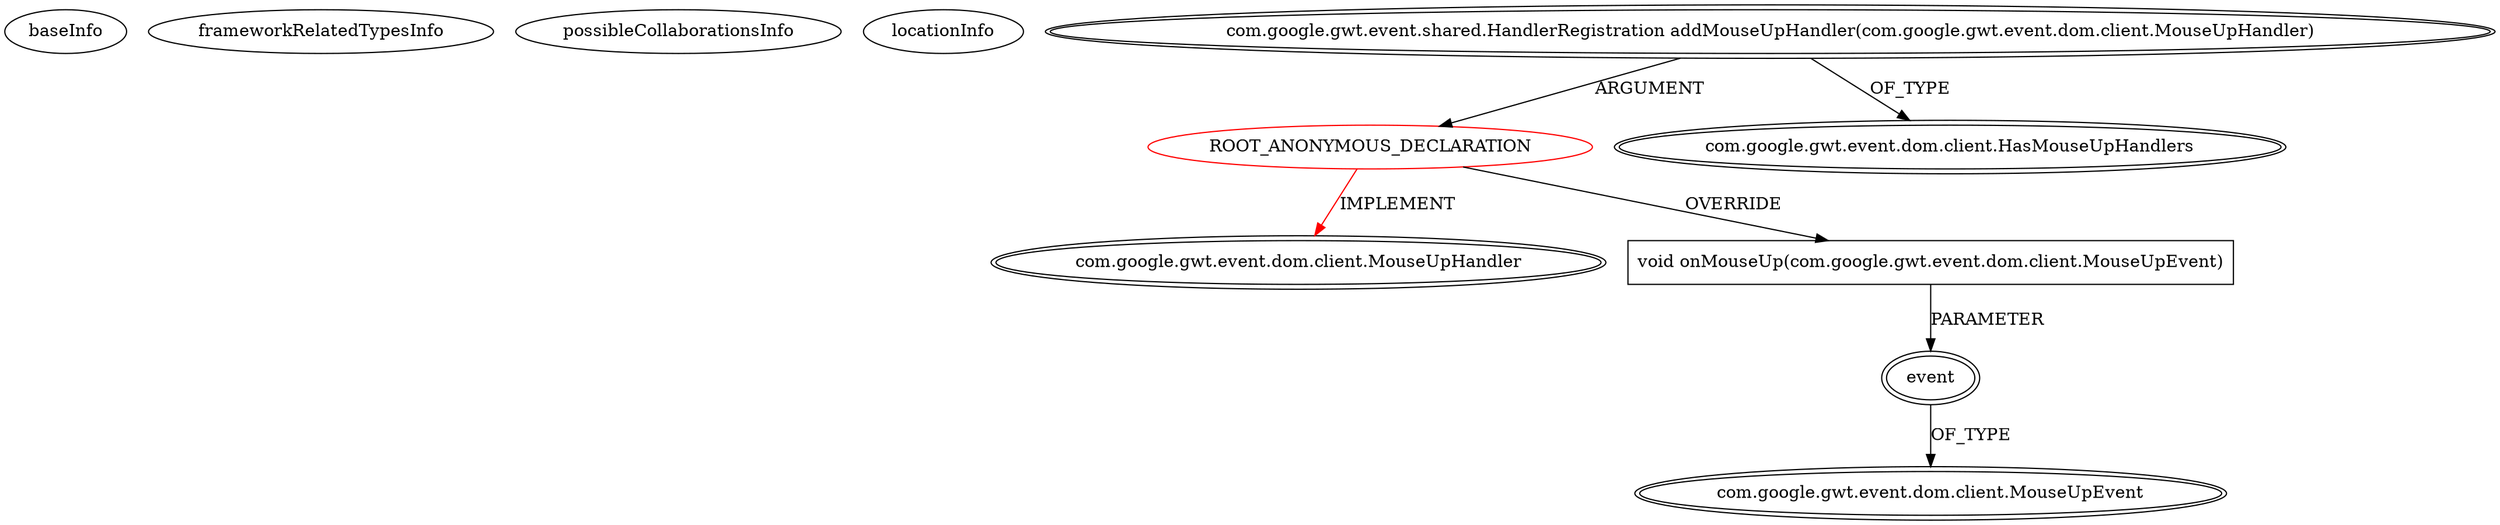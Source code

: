 digraph {
baseInfo[graphId=164,category="extension_graph",isAnonymous=true,possibleRelation=false]
frameworkRelatedTypesInfo[0="com.google.gwt.event.dom.client.MouseUpHandler"]
possibleCollaborationsInfo[]
locationInfo[projectName="Gregoor-automatonizer",filePath="/Gregoor-automatonizer/automatonizer-master/src/com/automatonizer/presenter/AutomatonPresenter.java",contextSignature="void bind()",graphId="164"]
0[label="ROOT_ANONYMOUS_DECLARATION",vertexType="ROOT_ANONYMOUS_DECLARATION",isFrameworkType=false,color=red]
1[label="com.google.gwt.event.dom.client.MouseUpHandler",vertexType="FRAMEWORK_INTERFACE_TYPE",isFrameworkType=true,peripheries=2]
2[label="com.google.gwt.event.shared.HandlerRegistration addMouseUpHandler(com.google.gwt.event.dom.client.MouseUpHandler)",vertexType="OUTSIDE_CALL",isFrameworkType=true,peripheries=2]
3[label="com.google.gwt.event.dom.client.HasMouseUpHandlers",vertexType="FRAMEWORK_INTERFACE_TYPE",isFrameworkType=true,peripheries=2]
4[label="void onMouseUp(com.google.gwt.event.dom.client.MouseUpEvent)",vertexType="OVERRIDING_METHOD_DECLARATION",isFrameworkType=false,shape=box]
5[label="event",vertexType="PARAMETER_DECLARATION",isFrameworkType=true,peripheries=2]
6[label="com.google.gwt.event.dom.client.MouseUpEvent",vertexType="FRAMEWORK_CLASS_TYPE",isFrameworkType=true,peripheries=2]
0->1[label="IMPLEMENT",color=red]
2->0[label="ARGUMENT"]
2->3[label="OF_TYPE"]
0->4[label="OVERRIDE"]
5->6[label="OF_TYPE"]
4->5[label="PARAMETER"]
}
